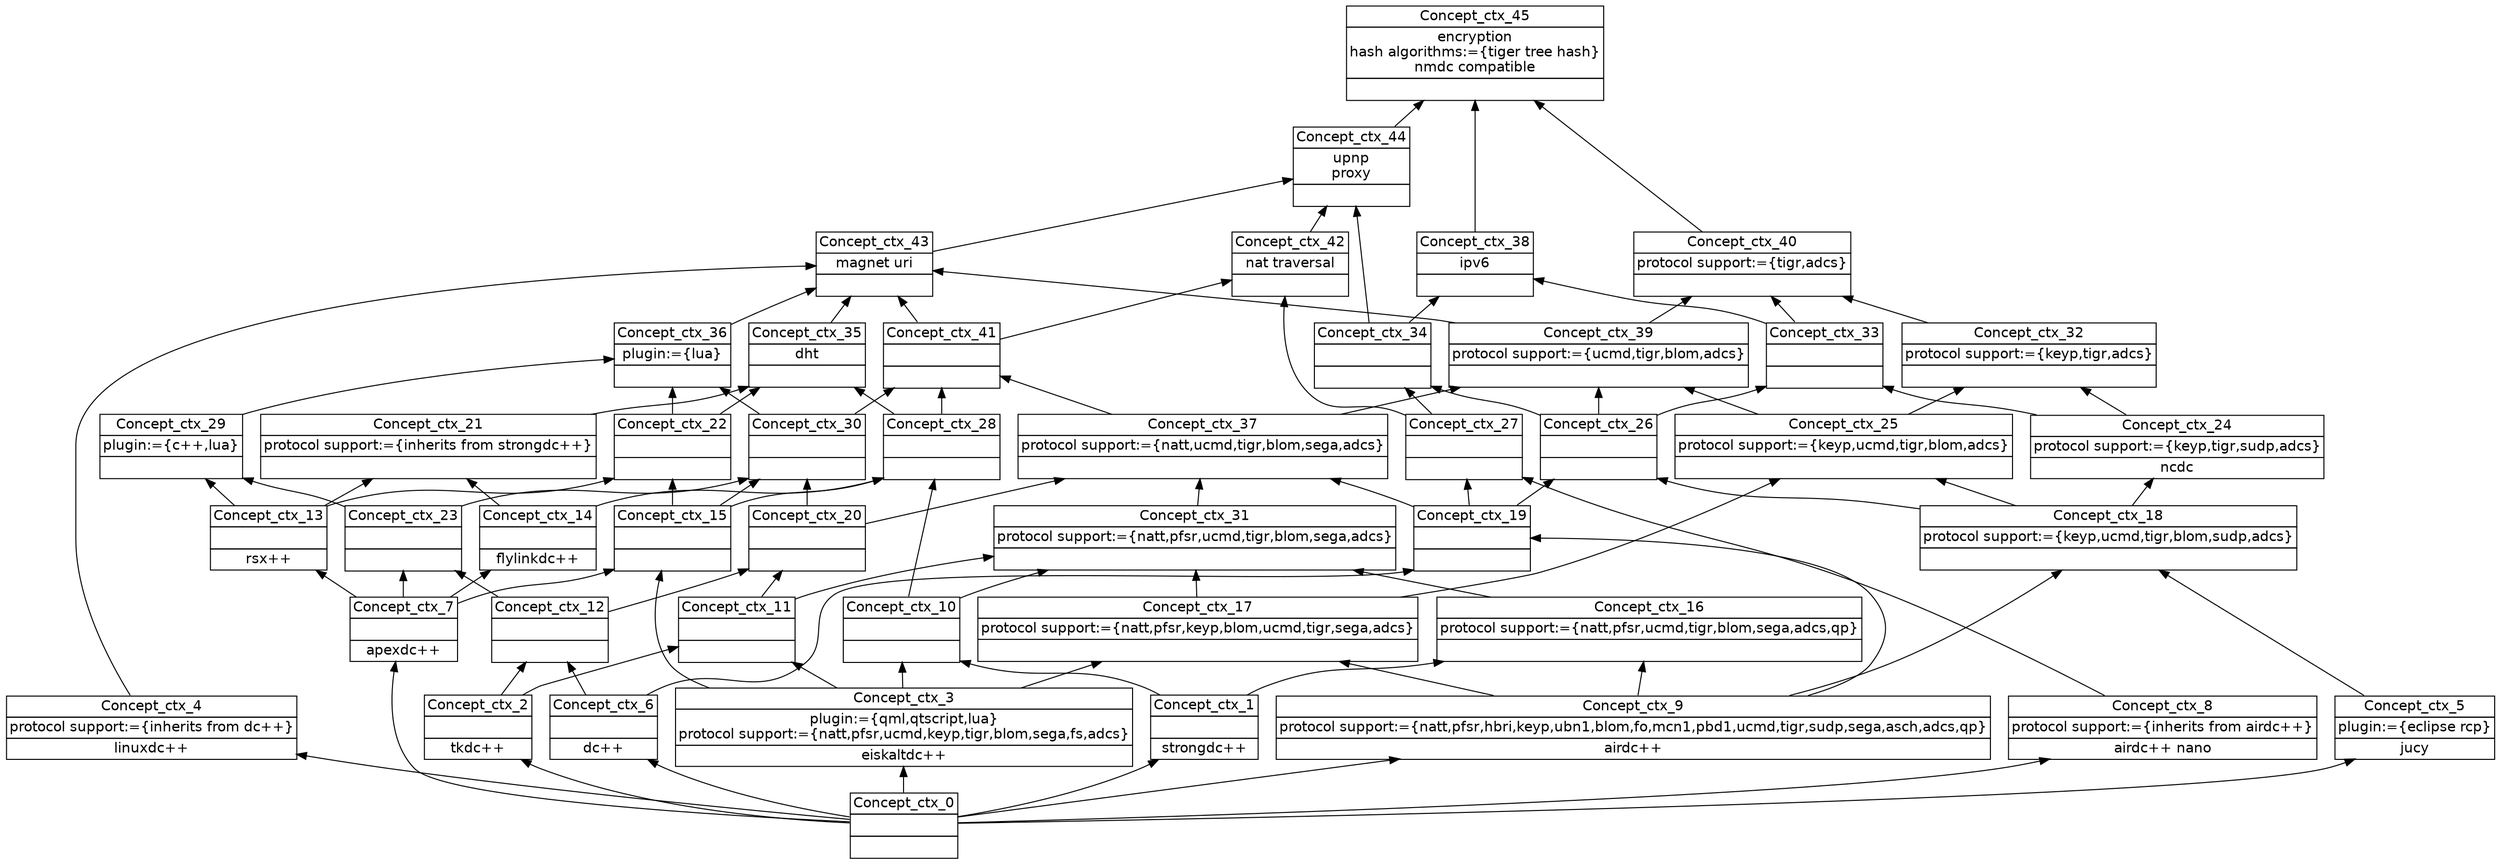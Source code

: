digraph G { 
	rankdir=BT;
	margin=0;
	node [margin="0.03,0.03",fontname="DejaVu Sans"];
	ranksep=0.3;
	nodesep=0.2;
//graph[label="name:ctx,concept number:46,object number:12,attribute number:28"
0 [shape=none,label=<<table border="0" cellborder="1" cellspacing="0" port="p"><tr><td>Concept_ctx_45</td></tr><tr><td>encryption<br/>hash algorithms:={tiger tree hash}<br/>nmdc compatible<br/></td></tr><tr><td><br/></td></tr></table>>];
1 [shape=none,label=<<table border="0" cellborder="1" cellspacing="0" port="p"><tr><td>Concept_ctx_43</td></tr><tr><td>magnet uri<br/></td></tr><tr><td><br/></td></tr></table>>];
2 [shape=none,label=<<table border="0" cellborder="1" cellspacing="0" port="p"><tr><td>Concept_ctx_44</td></tr><tr><td>upnp<br/>proxy<br/></td></tr><tr><td><br/></td></tr></table>>];
3 [shape=none,label=<<table border="0" cellborder="1" cellspacing="0" port="p"><tr><td>Concept_ctx_41</td></tr><tr><td><br/></td></tr><tr><td><br/></td></tr></table>>];
4 [shape=none,label=<<table border="0" cellborder="1" cellspacing="0" port="p"><tr><td>Concept_ctx_42</td></tr><tr><td>nat traversal<br/></td></tr><tr><td><br/></td></tr></table>>];
5 [shape=none,label=<<table border="0" cellborder="1" cellspacing="0" port="p"><tr><td>Concept_ctx_28</td></tr><tr><td><br/></td></tr><tr><td><br/></td></tr></table>>];
6 [shape=none,label=<<table border="0" cellborder="1" cellspacing="0" port="p"><tr><td>Concept_ctx_35</td></tr><tr><td>dht<br/></td></tr><tr><td><br/></td></tr></table>>];
7 [shape=none,label=<<table border="0" cellborder="1" cellspacing="0" port="p"><tr><td>Concept_ctx_0</td></tr><tr><td><br/></td></tr><tr><td><br/></td></tr></table>>];
8 [shape=none,label=<<table border="0" cellborder="1" cellspacing="0" port="p"><tr><td>Concept_ctx_19</td></tr><tr><td><br/></td></tr><tr><td><br/></td></tr></table>>];
9 [shape=none,label=<<table border="0" cellborder="1" cellspacing="0" port="p"><tr><td>Concept_ctx_26</td></tr><tr><td><br/></td></tr><tr><td><br/></td></tr></table>>];
10 [shape=none,label=<<table border="0" cellborder="1" cellspacing="0" port="p"><tr><td>Concept_ctx_27</td></tr><tr><td><br/></td></tr><tr><td><br/></td></tr></table>>];
11 [shape=none,label=<<table border="0" cellborder="1" cellspacing="0" port="p"><tr><td>Concept_ctx_34</td></tr><tr><td><br/></td></tr><tr><td><br/></td></tr></table>>];
12 [shape=none,label=<<table border="0" cellborder="1" cellspacing="0" port="p"><tr><td>Concept_ctx_38</td></tr><tr><td>ipv6<br/></td></tr><tr><td><br/></td></tr></table>>];
13 [shape=none,label=<<table border="0" cellborder="1" cellspacing="0" port="p"><tr><td>Concept_ctx_5</td></tr><tr><td>plugin:={eclipse rcp}<br/></td></tr><tr><td>jucy<br/></td></tr></table>>];
14 [shape=none,label=<<table border="0" cellborder="1" cellspacing="0" port="p"><tr><td>Concept_ctx_6</td></tr><tr><td><br/></td></tr><tr><td>dc++<br/></td></tr></table>>];
15 [shape=none,label=<<table border="0" cellborder="1" cellspacing="0" port="p"><tr><td>Concept_ctx_15</td></tr><tr><td><br/></td></tr><tr><td><br/></td></tr></table>>];
16 [shape=none,label=<<table border="0" cellborder="1" cellspacing="0" port="p"><tr><td>Concept_ctx_30</td></tr><tr><td><br/></td></tr><tr><td><br/></td></tr></table>>];
17 [shape=none,label=<<table border="0" cellborder="1" cellspacing="0" port="p"><tr><td>Concept_ctx_22</td></tr><tr><td><br/></td></tr><tr><td><br/></td></tr></table>>];
18 [shape=none,label=<<table border="0" cellborder="1" cellspacing="0" port="p"><tr><td>Concept_ctx_36</td></tr><tr><td>plugin:={lua}<br/></td></tr><tr><td><br/></td></tr></table>>];
19 [shape=none,label=<<table border="0" cellborder="1" cellspacing="0" port="p"><tr><td>Concept_ctx_7</td></tr><tr><td><br/></td></tr><tr><td>apexdc++<br/></td></tr></table>>];
20 [shape=none,label=<<table border="0" cellborder="1" cellspacing="0" port="p"><tr><td>Concept_ctx_23</td></tr><tr><td><br/></td></tr><tr><td><br/></td></tr></table>>];
21 [shape=none,label=<<table border="0" cellborder="1" cellspacing="0" port="p"><tr><td>Concept_ctx_13</td></tr><tr><td><br/></td></tr><tr><td>rsx++<br/></td></tr></table>>];
22 [shape=none,label=<<table border="0" cellborder="1" cellspacing="0" port="p"><tr><td>Concept_ctx_29</td></tr><tr><td>plugin:={c++,lua}<br/></td></tr><tr><td><br/></td></tr></table>>];
23 [shape=none,label=<<table border="0" cellborder="1" cellspacing="0" port="p"><tr><td>Concept_ctx_3</td></tr><tr><td>plugin:={qml,qtscript,lua}<br/>protocol support:={natt,pfsr,ucmd,keyp,tigr,blom,sega,fs,adcs}<br/></td></tr><tr><td>eiskaltdc++<br/></td></tr></table>>];
24 [shape=none,label=<<table border="0" cellborder="1" cellspacing="0" port="p"><tr><td>Concept_ctx_8</td></tr><tr><td>protocol support:={inherits from airdc++}<br/></td></tr><tr><td>airdc++ nano<br/></td></tr></table>>];
25 [shape=none,label=<<table border="0" cellborder="1" cellspacing="0" port="p"><tr><td>Concept_ctx_4</td></tr><tr><td>protocol support:={inherits from dc++}<br/></td></tr><tr><td>linuxdc++<br/></td></tr></table>>];
26 [shape=none,label=<<table border="0" cellborder="1" cellspacing="0" port="p"><tr><td>Concept_ctx_14</td></tr><tr><td><br/></td></tr><tr><td>flylinkdc++<br/></td></tr></table>>];
27 [shape=none,label=<<table border="0" cellborder="1" cellspacing="0" port="p"><tr><td>Concept_ctx_21</td></tr><tr><td>protocol support:={inherits from strongdc++}<br/></td></tr><tr><td><br/></td></tr></table>>];
28 [shape=none,label=<<table border="0" cellborder="1" cellspacing="0" port="p"><tr><td>Concept_ctx_10</td></tr><tr><td><br/></td></tr><tr><td><br/></td></tr></table>>];
29 [shape=none,label=<<table border="0" cellborder="1" cellspacing="0" port="p"><tr><td>Concept_ctx_12</td></tr><tr><td><br/></td></tr><tr><td><br/></td></tr></table>>];
30 [shape=none,label=<<table border="0" cellborder="1" cellspacing="0" port="p"><tr><td>Concept_ctx_20</td></tr><tr><td><br/></td></tr><tr><td><br/></td></tr></table>>];
31 [shape=none,label=<<table border="0" cellborder="1" cellspacing="0" port="p"><tr><td>Concept_ctx_37</td></tr><tr><td>protocol support:={natt,ucmd,tigr,blom,sega,adcs}<br/></td></tr><tr><td><br/></td></tr></table>>];
32 [shape=none,label=<<table border="0" cellborder="1" cellspacing="0" port="p"><tr><td>Concept_ctx_39</td></tr><tr><td>protocol support:={ucmd,tigr,blom,adcs}<br/></td></tr><tr><td><br/></td></tr></table>>];
33 [shape=none,label=<<table border="0" cellborder="1" cellspacing="0" port="p"><tr><td>Concept_ctx_33</td></tr><tr><td><br/></td></tr><tr><td><br/></td></tr></table>>];
34 [shape=none,label=<<table border="0" cellborder="1" cellspacing="0" port="p"><tr><td>Concept_ctx_40</td></tr><tr><td>protocol support:={tigr,adcs}<br/></td></tr><tr><td><br/></td></tr></table>>];
35 [shape=none,label=<<table border="0" cellborder="1" cellspacing="0" port="p"><tr><td>Concept_ctx_9</td></tr><tr><td>protocol support:={natt,pfsr,hbri,keyp,ubn1,blom,fo,mcn1,pbd1,ucmd,tigr,sudp,sega,asch,adcs,qp}<br/></td></tr><tr><td>airdc++<br/></td></tr></table>>];
36 [shape=none,label=<<table border="0" cellborder="1" cellspacing="0" port="p"><tr><td>Concept_ctx_17</td></tr><tr><td>protocol support:={natt,pfsr,keyp,blom,ucmd,tigr,sega,adcs}<br/></td></tr><tr><td><br/></td></tr></table>>];
37 [shape=none,label=<<table border="0" cellborder="1" cellspacing="0" port="p"><tr><td>Concept_ctx_18</td></tr><tr><td>protocol support:={keyp,ucmd,tigr,blom,sudp,adcs}<br/></td></tr><tr><td><br/></td></tr></table>>];
38 [shape=none,label=<<table border="0" cellborder="1" cellspacing="0" port="p"><tr><td>Concept_ctx_25</td></tr><tr><td>protocol support:={keyp,ucmd,tigr,blom,adcs}<br/></td></tr><tr><td><br/></td></tr></table>>];
39 [shape=none,label=<<table border="0" cellborder="1" cellspacing="0" port="p"><tr><td>Concept_ctx_24</td></tr><tr><td>protocol support:={keyp,tigr,sudp,adcs}<br/></td></tr><tr><td>ncdc<br/></td></tr></table>>];
40 [shape=none,label=<<table border="0" cellborder="1" cellspacing="0" port="p"><tr><td>Concept_ctx_32</td></tr><tr><td>protocol support:={keyp,tigr,adcs}<br/></td></tr><tr><td><br/></td></tr></table>>];
41 [shape=none,label=<<table border="0" cellborder="1" cellspacing="0" port="p"><tr><td>Concept_ctx_2</td></tr><tr><td><br/></td></tr><tr><td>tkdc++<br/></td></tr></table>>];
42 [shape=none,label=<<table border="0" cellborder="1" cellspacing="0" port="p"><tr><td>Concept_ctx_11</td></tr><tr><td><br/></td></tr><tr><td><br/></td></tr></table>>];
43 [shape=none,label=<<table border="0" cellborder="1" cellspacing="0" port="p"><tr><td>Concept_ctx_31</td></tr><tr><td>protocol support:={natt,pfsr,ucmd,tigr,blom,sega,adcs}<br/></td></tr><tr><td><br/></td></tr></table>>];
44 [shape=none,label=<<table border="0" cellborder="1" cellspacing="0" port="p"><tr><td>Concept_ctx_1</td></tr><tr><td><br/></td></tr><tr><td>strongdc++<br/></td></tr></table>>];
45 [shape=none,label=<<table border="0" cellborder="1" cellspacing="0" port="p"><tr><td>Concept_ctx_16</td></tr><tr><td>protocol support:={natt,pfsr,ucmd,tigr,blom,sega,adcs,qp}<br/></td></tr><tr><td><br/></td></tr></table>>];
	34:p -> 0:p
	2:p -> 0:p
	12:p -> 0:p
	3:p -> 1:p
	25:p -> 1:p
	32:p -> 1:p
	6:p -> 1:p
	18:p -> 1:p
	1:p -> 2:p
	4:p -> 2:p
	11:p -> 2:p
	31:p -> 3:p
	5:p -> 3:p
	16:p -> 3:p
	3:p -> 4:p
	10:p -> 4:p
	15:p -> 5:p
	26:p -> 5:p
	28:p -> 5:p
	5:p -> 6:p
	17:p -> 6:p
	27:p -> 6:p
	35:p -> 8:p
	14:p -> 8:p
	8:p -> 9:p
	37:p -> 9:p
	8:p -> 10:p
	24:p -> 10:p
	9:p -> 11:p
	10:p -> 11:p
	33:p -> 12:p
	11:p -> 12:p
	7:p -> 13:p
	7:p -> 14:p
	19:p -> 15:p
	23:p -> 15:p
	15:p -> 16:p
	20:p -> 16:p
	30:p -> 16:p
	15:p -> 17:p
	21:p -> 17:p
	16:p -> 18:p
	17:p -> 18:p
	22:p -> 18:p
	7:p -> 19:p
	19:p -> 20:p
	29:p -> 20:p
	19:p -> 21:p
	20:p -> 22:p
	21:p -> 22:p
	7:p -> 23:p
	7:p -> 24:p
	7:p -> 25:p
	19:p -> 26:p
	26:p -> 27:p
	21:p -> 27:p
	23:p -> 28:p
	44:p -> 28:p
	14:p -> 29:p
	41:p -> 29:p
	29:p -> 30:p
	42:p -> 30:p
	30:p -> 31:p
	8:p -> 31:p
	43:p -> 31:p
	31:p -> 32:p
	9:p -> 32:p
	38:p -> 32:p
	9:p -> 33:p
	39:p -> 33:p
	32:p -> 34:p
	33:p -> 34:p
	40:p -> 34:p
	7:p -> 35:p
	35:p -> 36:p
	23:p -> 36:p
	35:p -> 37:p
	13:p -> 37:p
	36:p -> 38:p
	37:p -> 38:p
	37:p -> 39:p
	38:p -> 40:p
	39:p -> 40:p
	7:p -> 41:p
	23:p -> 42:p
	41:p -> 42:p
	28:p -> 43:p
	42:p -> 43:p
	36:p -> 43:p
	45:p -> 43:p
	7:p -> 44:p
	35:p -> 45:p
	44:p -> 45:p
}